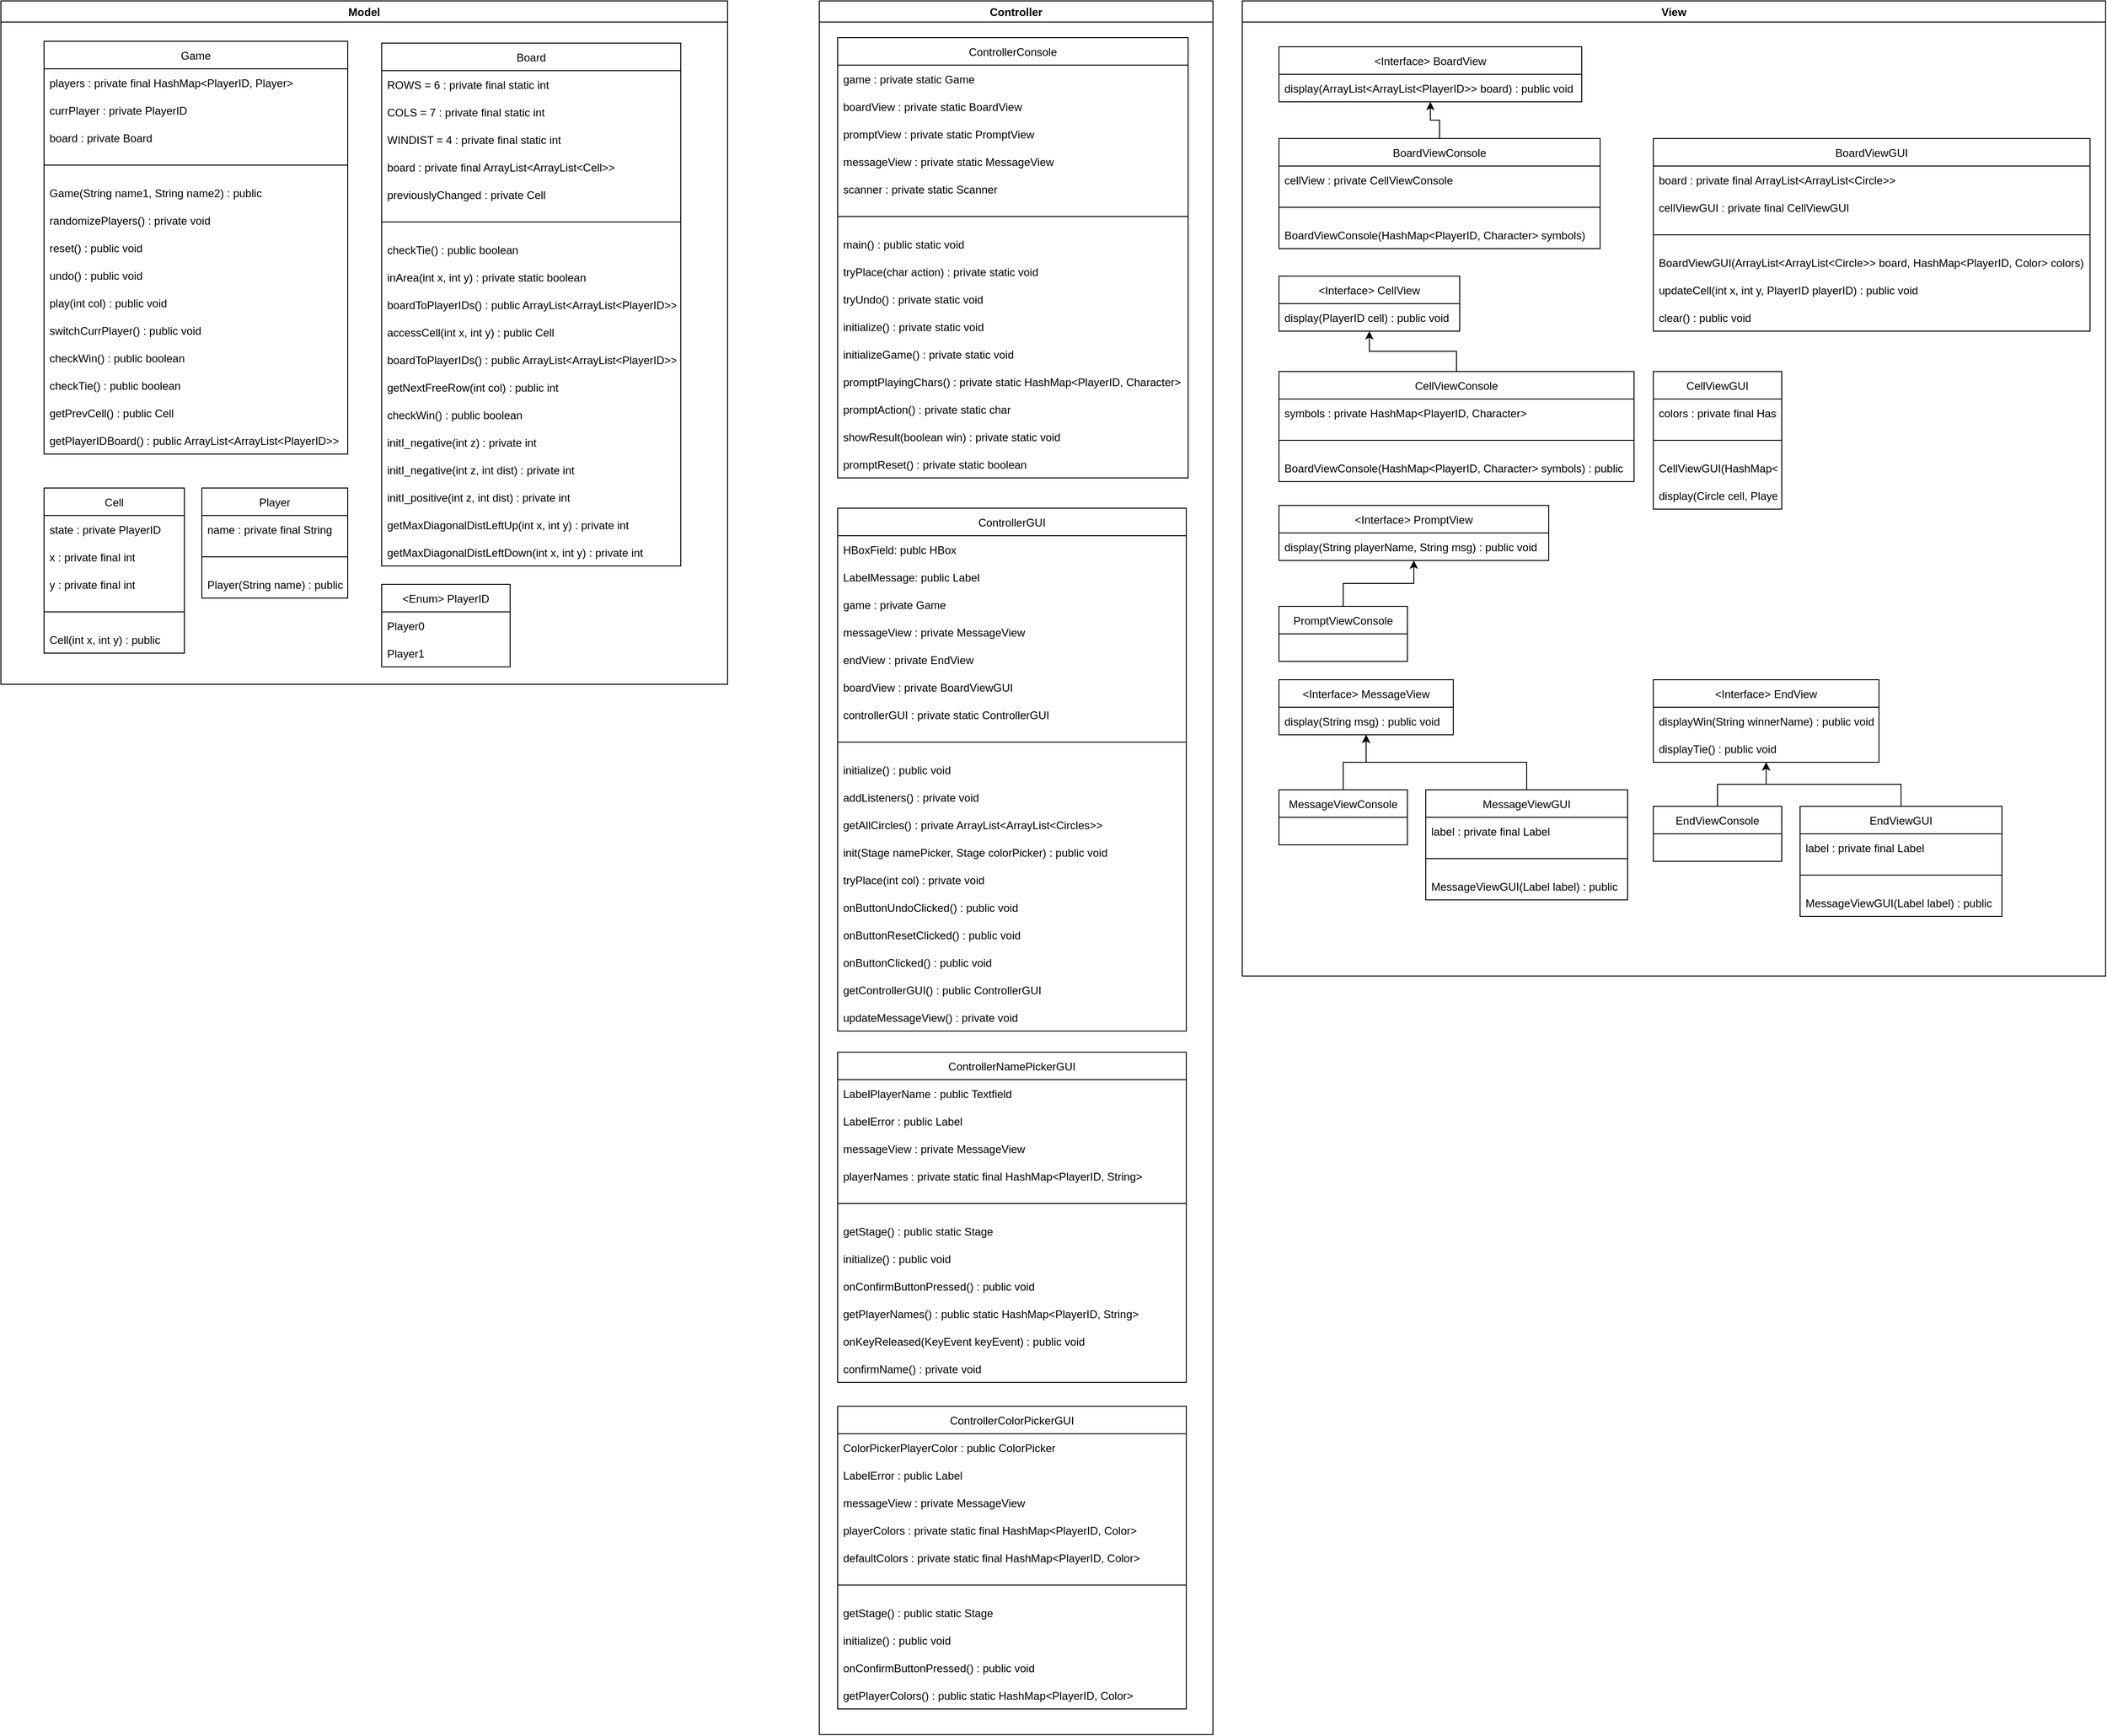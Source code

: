 <mxfile version="16.5.3" type="device"><diagram id="55qoOchoDbkKfNcyNs1X" name="Seite-1"><mxGraphModel dx="1184" dy="812" grid="0" gridSize="10" guides="1" tooltips="1" connect="1" arrows="1" fold="1" page="1" pageScale="1" pageWidth="1169" pageHeight="827" math="0" shadow="0"><root><mxCell id="0"/><mxCell id="1" parent="0"/><mxCell id="ceudJ_1B5b3CFLrJIza5-86" value="Model" style="swimlane;" parent="1" vertex="1"><mxGeometry x="4" y="124" width="792" height="745" as="geometry"><mxRectangle x="20" y="20" width="70" height="23" as="alternateBounds"/></mxGeometry></mxCell><mxCell id="ceudJ_1B5b3CFLrJIza5-87" value="Player" style="swimlane;fontStyle=0;childLayout=stackLayout;horizontal=1;startSize=30;horizontalStack=0;resizeParent=1;resizeParentMax=0;resizeLast=0;collapsible=1;marginBottom=0;" parent="ceudJ_1B5b3CFLrJIza5-86" vertex="1"><mxGeometry x="219" y="531" width="159" height="120" as="geometry"/></mxCell><mxCell id="ceudJ_1B5b3CFLrJIza5-88" value="name : private final String" style="text;strokeColor=none;fillColor=none;align=left;verticalAlign=middle;spacingLeft=4;spacingRight=4;overflow=hidden;points=[[0,0.5],[1,0.5]];portConstraint=eastwest;rotatable=0;" parent="ceudJ_1B5b3CFLrJIza5-87" vertex="1"><mxGeometry y="30" width="159" height="30" as="geometry"/></mxCell><mxCell id="ceudJ_1B5b3CFLrJIza5-89" value="" style="endArrow=none;html=1;rounded=0;exitX=0;exitY=0.5;exitDx=0;exitDy=0;entryX=1;entryY=0.5;entryDx=0;entryDy=0;" parent="ceudJ_1B5b3CFLrJIza5-87" source="ceudJ_1B5b3CFLrJIza5-90" target="ceudJ_1B5b3CFLrJIza5-90" edge="1"><mxGeometry width="50" height="50" relative="1" as="geometry"><mxPoint x="40" y="-60" as="sourcePoint"/><mxPoint x="90" y="-110" as="targetPoint"/></mxGeometry></mxCell><mxCell id="ceudJ_1B5b3CFLrJIza5-90" value="   " style="text;strokeColor=none;fillColor=none;align=left;verticalAlign=middle;spacingLeft=4;spacingRight=4;overflow=hidden;points=[[0,0.5],[1,0.5]];portConstraint=eastwest;rotatable=0;" parent="ceudJ_1B5b3CFLrJIza5-87" vertex="1"><mxGeometry y="60" width="159" height="30" as="geometry"/></mxCell><mxCell id="9XoL0k8KjnPpFSTtQP65-4" value="Player(String name) : public" style="text;strokeColor=none;fillColor=none;align=left;verticalAlign=middle;spacingLeft=4;spacingRight=4;overflow=hidden;points=[[0,0.5],[1,0.5]];portConstraint=eastwest;rotatable=0;" parent="ceudJ_1B5b3CFLrJIza5-87" vertex="1"><mxGeometry y="90" width="159" height="30" as="geometry"/></mxCell><mxCell id="ceudJ_1B5b3CFLrJIza5-92" value="Cell" style="swimlane;fontStyle=0;childLayout=stackLayout;horizontal=1;startSize=30;horizontalStack=0;resizeParent=1;resizeParentMax=0;resizeLast=0;collapsible=1;marginBottom=0;" parent="ceudJ_1B5b3CFLrJIza5-86" vertex="1"><mxGeometry x="47" y="531" width="153" height="180" as="geometry"/></mxCell><mxCell id="ceudJ_1B5b3CFLrJIza5-93" value="state : private PlayerID" style="text;strokeColor=none;fillColor=none;align=left;verticalAlign=middle;spacingLeft=4;spacingRight=4;overflow=hidden;points=[[0,0.5],[1,0.5]];portConstraint=eastwest;rotatable=0;" parent="ceudJ_1B5b3CFLrJIza5-92" vertex="1"><mxGeometry y="30" width="153" height="30" as="geometry"/></mxCell><mxCell id="9XoL0k8KjnPpFSTtQP65-5" value="x : private final int" style="text;strokeColor=none;fillColor=none;align=left;verticalAlign=middle;spacingLeft=4;spacingRight=4;overflow=hidden;points=[[0,0.5],[1,0.5]];portConstraint=eastwest;rotatable=0;" parent="ceudJ_1B5b3CFLrJIza5-92" vertex="1"><mxGeometry y="60" width="153" height="30" as="geometry"/></mxCell><mxCell id="9XoL0k8KjnPpFSTtQP65-6" value="y : private final int" style="text;strokeColor=none;fillColor=none;align=left;verticalAlign=middle;spacingLeft=4;spacingRight=4;overflow=hidden;points=[[0,0.5],[1,0.5]];portConstraint=eastwest;rotatable=0;" parent="ceudJ_1B5b3CFLrJIza5-92" vertex="1"><mxGeometry y="90" width="153" height="30" as="geometry"/></mxCell><mxCell id="ceudJ_1B5b3CFLrJIza5-94" value="   " style="text;strokeColor=none;fillColor=none;align=left;verticalAlign=middle;spacingLeft=4;spacingRight=4;overflow=hidden;points=[[0,0.5],[1,0.5]];portConstraint=eastwest;rotatable=0;" parent="ceudJ_1B5b3CFLrJIza5-92" vertex="1"><mxGeometry y="120" width="153" height="30" as="geometry"/></mxCell><mxCell id="ceudJ_1B5b3CFLrJIza5-96" value="" style="endArrow=none;html=1;rounded=0;exitX=0;exitY=0.5;exitDx=0;exitDy=0;entryX=1;entryY=0.5;entryDx=0;entryDy=0;" parent="ceudJ_1B5b3CFLrJIza5-92" source="ceudJ_1B5b3CFLrJIza5-94" target="ceudJ_1B5b3CFLrJIza5-94" edge="1"><mxGeometry width="50" height="50" relative="1" as="geometry"><mxPoint x="380" y="160" as="sourcePoint"/><mxPoint x="430" y="110" as="targetPoint"/></mxGeometry></mxCell><mxCell id="9XoL0k8KjnPpFSTtQP65-7" value="Cell(int x, int y) : public" style="text;strokeColor=none;fillColor=none;align=left;verticalAlign=middle;spacingLeft=4;spacingRight=4;overflow=hidden;points=[[0,0.5],[1,0.5]];portConstraint=eastwest;rotatable=0;" parent="ceudJ_1B5b3CFLrJIza5-92" vertex="1"><mxGeometry y="150" width="153" height="30" as="geometry"/></mxCell><mxCell id="ceudJ_1B5b3CFLrJIza5-111" value="&lt;Enum&gt; PlayerID" style="swimlane;fontStyle=0;childLayout=stackLayout;horizontal=1;startSize=30;horizontalStack=0;resizeParent=1;resizeParentMax=0;resizeLast=0;collapsible=1;marginBottom=0;" parent="ceudJ_1B5b3CFLrJIza5-86" vertex="1"><mxGeometry x="415" y="636" width="140" height="90" as="geometry"/></mxCell><mxCell id="ceudJ_1B5b3CFLrJIza5-112" value="Player0" style="text;strokeColor=none;fillColor=none;align=left;verticalAlign=middle;spacingLeft=4;spacingRight=4;overflow=hidden;points=[[0,0.5],[1,0.5]];portConstraint=eastwest;rotatable=0;" parent="ceudJ_1B5b3CFLrJIza5-111" vertex="1"><mxGeometry y="30" width="140" height="30" as="geometry"/></mxCell><mxCell id="ceudJ_1B5b3CFLrJIza5-113" value="Player1" style="text;strokeColor=none;fillColor=none;align=left;verticalAlign=middle;spacingLeft=4;spacingRight=4;overflow=hidden;points=[[0,0.5],[1,0.5]];portConstraint=eastwest;rotatable=0;" parent="ceudJ_1B5b3CFLrJIza5-111" vertex="1"><mxGeometry y="60" width="140" height="30" as="geometry"/></mxCell><mxCell id="ceudJ_1B5b3CFLrJIza5-114" value="Game" style="swimlane;fontStyle=0;childLayout=stackLayout;horizontal=1;startSize=30;horizontalStack=0;resizeParent=1;resizeParentMax=0;resizeLast=0;collapsible=1;marginBottom=0;" parent="ceudJ_1B5b3CFLrJIza5-86" vertex="1"><mxGeometry x="47" y="44" width="331" height="450" as="geometry"/></mxCell><mxCell id="ceudJ_1B5b3CFLrJIza5-115" value="players : private final HashMap&lt;PlayerID, Player&gt;" style="text;strokeColor=none;fillColor=none;align=left;verticalAlign=middle;spacingLeft=4;spacingRight=4;overflow=hidden;points=[[0,0.5],[1,0.5]];portConstraint=eastwest;rotatable=0;" parent="ceudJ_1B5b3CFLrJIza5-114" vertex="1"><mxGeometry y="30" width="331" height="30" as="geometry"/></mxCell><mxCell id="ceudJ_1B5b3CFLrJIza5-116" value="" style="endArrow=none;html=1;rounded=0;exitX=0;exitY=0.5;exitDx=0;exitDy=0;entryX=1;entryY=0.5;entryDx=0;entryDy=0;" parent="ceudJ_1B5b3CFLrJIza5-114" source="ceudJ_1B5b3CFLrJIza5-119" target="ceudJ_1B5b3CFLrJIza5-119" edge="1"><mxGeometry width="50" height="50" relative="1" as="geometry"><mxPoint x="-500" y="-95" as="sourcePoint"/><mxPoint x="-450" y="-145" as="targetPoint"/></mxGeometry></mxCell><mxCell id="ceudJ_1B5b3CFLrJIza5-117" value="currPlayer : private PlayerID" style="text;strokeColor=none;fillColor=none;align=left;verticalAlign=middle;spacingLeft=4;spacingRight=4;overflow=hidden;points=[[0,0.5],[1,0.5]];portConstraint=eastwest;rotatable=0;" parent="ceudJ_1B5b3CFLrJIza5-114" vertex="1"><mxGeometry y="60" width="331" height="30" as="geometry"/></mxCell><mxCell id="ceudJ_1B5b3CFLrJIza5-118" value="board : private Board" style="text;strokeColor=none;fillColor=none;align=left;verticalAlign=middle;spacingLeft=4;spacingRight=4;overflow=hidden;points=[[0,0.5],[1,0.5]];portConstraint=eastwest;rotatable=0;" parent="ceudJ_1B5b3CFLrJIza5-114" vertex="1"><mxGeometry y="90" width="331" height="30" as="geometry"/></mxCell><mxCell id="ceudJ_1B5b3CFLrJIza5-119" value="   " style="text;strokeColor=none;fillColor=none;align=left;verticalAlign=middle;spacingLeft=4;spacingRight=4;overflow=hidden;points=[[0,0.5],[1,0.5]];portConstraint=eastwest;rotatable=0;" parent="ceudJ_1B5b3CFLrJIza5-114" vertex="1"><mxGeometry y="120" width="331" height="30" as="geometry"/></mxCell><mxCell id="ceudJ_1B5b3CFLrJIza5-171" value="Game(String name1, String name2) : public" style="text;strokeColor=none;fillColor=none;align=left;verticalAlign=middle;spacingLeft=4;spacingRight=4;overflow=hidden;points=[[0,0.5],[1,0.5]];portConstraint=eastwest;rotatable=0;" parent="ceudJ_1B5b3CFLrJIza5-114" vertex="1"><mxGeometry y="150" width="331" height="30" as="geometry"/></mxCell><mxCell id="ceudJ_1B5b3CFLrJIza5-120" value="randomizePlayers() : private void" style="text;strokeColor=none;fillColor=none;align=left;verticalAlign=middle;spacingLeft=4;spacingRight=4;overflow=hidden;points=[[0,0.5],[1,0.5]];portConstraint=eastwest;rotatable=0;" parent="ceudJ_1B5b3CFLrJIza5-114" vertex="1"><mxGeometry y="180" width="331" height="30" as="geometry"/></mxCell><mxCell id="ceudJ_1B5b3CFLrJIza5-121" value="reset() : public void" style="text;strokeColor=none;fillColor=none;align=left;verticalAlign=middle;spacingLeft=4;spacingRight=4;overflow=hidden;points=[[0,0.5],[1,0.5]];portConstraint=eastwest;rotatable=0;" parent="ceudJ_1B5b3CFLrJIza5-114" vertex="1"><mxGeometry y="210" width="331" height="30" as="geometry"/></mxCell><mxCell id="ceudJ_1B5b3CFLrJIza5-122" value="undo() : public void" style="text;strokeColor=none;fillColor=none;align=left;verticalAlign=middle;spacingLeft=4;spacingRight=4;overflow=hidden;points=[[0,0.5],[1,0.5]];portConstraint=eastwest;rotatable=0;" parent="ceudJ_1B5b3CFLrJIza5-114" vertex="1"><mxGeometry y="240" width="331" height="30" as="geometry"/></mxCell><mxCell id="ceudJ_1B5b3CFLrJIza5-123" value="play(int col) : public void" style="text;strokeColor=none;fillColor=none;align=left;verticalAlign=middle;spacingLeft=4;spacingRight=4;overflow=hidden;points=[[0,0.5],[1,0.5]];portConstraint=eastwest;rotatable=0;" parent="ceudJ_1B5b3CFLrJIza5-114" vertex="1"><mxGeometry y="270" width="331" height="30" as="geometry"/></mxCell><mxCell id="ceudJ_1B5b3CFLrJIza5-124" value="switchCurrPlayer() : public void" style="text;strokeColor=none;fillColor=none;align=left;verticalAlign=middle;spacingLeft=4;spacingRight=4;overflow=hidden;points=[[0,0.5],[1,0.5]];portConstraint=eastwest;rotatable=0;" parent="ceudJ_1B5b3CFLrJIza5-114" vertex="1"><mxGeometry y="300" width="331" height="30" as="geometry"/></mxCell><mxCell id="9XoL0k8KjnPpFSTtQP65-1" value="checkWin() : public boolean" style="text;strokeColor=none;fillColor=none;align=left;verticalAlign=middle;spacingLeft=4;spacingRight=4;overflow=hidden;points=[[0,0.5],[1,0.5]];portConstraint=eastwest;rotatable=0;" parent="ceudJ_1B5b3CFLrJIza5-114" vertex="1"><mxGeometry y="330" width="331" height="30" as="geometry"/></mxCell><mxCell id="9XoL0k8KjnPpFSTtQP65-2" value="checkTie() : public boolean" style="text;strokeColor=none;fillColor=none;align=left;verticalAlign=middle;spacingLeft=4;spacingRight=4;overflow=hidden;points=[[0,0.5],[1,0.5]];portConstraint=eastwest;rotatable=0;" parent="ceudJ_1B5b3CFLrJIza5-114" vertex="1"><mxGeometry y="360" width="331" height="30" as="geometry"/></mxCell><mxCell id="WOOr_HQ-ny7Qbe0qlTJt-3" value="getPrevCell() : public Cell" style="text;strokeColor=none;fillColor=none;align=left;verticalAlign=middle;spacingLeft=4;spacingRight=4;overflow=hidden;points=[[0,0.5],[1,0.5]];portConstraint=eastwest;rotatable=0;" vertex="1" parent="ceudJ_1B5b3CFLrJIza5-114"><mxGeometry y="390" width="331" height="30" as="geometry"/></mxCell><mxCell id="9XoL0k8KjnPpFSTtQP65-3" value="getPlayerIDBoard() : public ArrayList&lt;ArrayList&lt;PlayerID&gt;&gt;" style="text;strokeColor=none;fillColor=none;align=left;verticalAlign=middle;spacingLeft=4;spacingRight=4;overflow=hidden;points=[[0,0.5],[1,0.5]];portConstraint=eastwest;rotatable=0;" parent="ceudJ_1B5b3CFLrJIza5-114" vertex="1"><mxGeometry y="420" width="331" height="30" as="geometry"/></mxCell><mxCell id="ceudJ_1B5b3CFLrJIza5-97" value="Board" style="swimlane;fontStyle=0;childLayout=stackLayout;horizontal=1;startSize=30;horizontalStack=0;resizeParent=1;resizeParentMax=0;resizeLast=0;collapsible=1;marginBottom=0;" parent="ceudJ_1B5b3CFLrJIza5-86" vertex="1"><mxGeometry x="415" y="46" width="326" height="570" as="geometry"/></mxCell><mxCell id="ceudJ_1B5b3CFLrJIza5-101" value="" style="endArrow=none;html=1;rounded=0;exitX=0;exitY=0.5;exitDx=0;exitDy=0;entryX=1;entryY=0.5;entryDx=0;entryDy=0;" parent="ceudJ_1B5b3CFLrJIza5-97" source="ceudJ_1B5b3CFLrJIza5-103" target="ceudJ_1B5b3CFLrJIza5-103" edge="1"><mxGeometry width="50" height="50" relative="1" as="geometry"><mxPoint x="90" y="-30" as="sourcePoint"/><mxPoint x="140" y="-80" as="targetPoint"/></mxGeometry></mxCell><mxCell id="ceudJ_1B5b3CFLrJIza5-99" value="ROWS = 6 : private final static int" style="text;strokeColor=none;fillColor=none;align=left;verticalAlign=middle;spacingLeft=4;spacingRight=4;overflow=hidden;points=[[0,0.5],[1,0.5]];portConstraint=eastwest;rotatable=0;" parent="ceudJ_1B5b3CFLrJIza5-97" vertex="1"><mxGeometry y="30" width="326" height="30" as="geometry"/></mxCell><mxCell id="ceudJ_1B5b3CFLrJIza5-100" value="COLS = 7 : private final static int" style="text;strokeColor=none;fillColor=none;align=left;verticalAlign=middle;spacingLeft=4;spacingRight=4;overflow=hidden;points=[[0,0.5],[1,0.5]];portConstraint=eastwest;rotatable=0;" parent="ceudJ_1B5b3CFLrJIza5-97" vertex="1"><mxGeometry y="60" width="326" height="30" as="geometry"/></mxCell><mxCell id="9XoL0k8KjnPpFSTtQP65-8" value="WINDIST = 4 : private final static int" style="text;strokeColor=none;fillColor=none;align=left;verticalAlign=middle;spacingLeft=4;spacingRight=4;overflow=hidden;points=[[0,0.5],[1,0.5]];portConstraint=eastwest;rotatable=0;" parent="ceudJ_1B5b3CFLrJIza5-97" vertex="1"><mxGeometry y="90" width="326" height="30" as="geometry"/></mxCell><mxCell id="ceudJ_1B5b3CFLrJIza5-98" value="board : private final ArrayList&lt;ArrayList&lt;Cell&gt;&gt;" style="text;strokeColor=none;fillColor=none;align=left;verticalAlign=middle;spacingLeft=4;spacingRight=4;overflow=hidden;points=[[0,0.5],[1,0.5]];portConstraint=eastwest;rotatable=0;" parent="ceudJ_1B5b3CFLrJIza5-97" vertex="1"><mxGeometry y="120" width="326" height="30" as="geometry"/></mxCell><mxCell id="ceudJ_1B5b3CFLrJIza5-102" value="previouslyChanged : private Cell" style="text;strokeColor=none;fillColor=none;align=left;verticalAlign=middle;spacingLeft=4;spacingRight=4;overflow=hidden;points=[[0,0.5],[1,0.5]];portConstraint=eastwest;rotatable=0;" parent="ceudJ_1B5b3CFLrJIza5-97" vertex="1"><mxGeometry y="150" width="326" height="30" as="geometry"/></mxCell><mxCell id="ceudJ_1B5b3CFLrJIza5-103" value="   " style="text;strokeColor=none;fillColor=none;align=left;verticalAlign=middle;spacingLeft=4;spacingRight=4;overflow=hidden;points=[[0,0.5],[1,0.5]];portConstraint=eastwest;rotatable=0;" parent="ceudJ_1B5b3CFLrJIza5-97" vertex="1"><mxGeometry y="180" width="326" height="30" as="geometry"/></mxCell><mxCell id="ceudJ_1B5b3CFLrJIza5-106" value="checkTie() : public boolean" style="text;strokeColor=none;fillColor=none;align=left;verticalAlign=middle;spacingLeft=4;spacingRight=4;overflow=hidden;points=[[0,0.5],[1,0.5]];portConstraint=eastwest;rotatable=0;" parent="ceudJ_1B5b3CFLrJIza5-97" vertex="1"><mxGeometry y="210" width="326" height="30" as="geometry"/></mxCell><mxCell id="ceudJ_1B5b3CFLrJIza5-107" value="inArea(int x, int y) : private static boolean" style="text;strokeColor=none;fillColor=none;align=left;verticalAlign=middle;spacingLeft=4;spacingRight=4;overflow=hidden;points=[[0,0.5],[1,0.5]];portConstraint=eastwest;rotatable=0;" parent="ceudJ_1B5b3CFLrJIza5-97" vertex="1"><mxGeometry y="240" width="326" height="30" as="geometry"/></mxCell><mxCell id="ceudJ_1B5b3CFLrJIza5-108" value="boardToPlayerIDs() : public ArrayList&lt;ArrayList&lt;PlayerID&gt;&gt;" style="text;strokeColor=none;fillColor=none;align=left;verticalAlign=middle;spacingLeft=4;spacingRight=4;overflow=hidden;points=[[0,0.5],[1,0.5]];portConstraint=eastwest;rotatable=0;" parent="ceudJ_1B5b3CFLrJIza5-97" vertex="1"><mxGeometry y="270" width="326" height="30" as="geometry"/></mxCell><mxCell id="ceudJ_1B5b3CFLrJIza5-110" value="accessCell(int x, int y) : public Cell" style="text;strokeColor=none;fillColor=none;align=left;verticalAlign=middle;spacingLeft=4;spacingRight=4;overflow=hidden;points=[[0,0.5],[1,0.5]];portConstraint=eastwest;rotatable=0;" parent="ceudJ_1B5b3CFLrJIza5-97" vertex="1"><mxGeometry y="300" width="326" height="30" as="geometry"/></mxCell><mxCell id="9XoL0k8KjnPpFSTtQP65-14" value="boardToPlayerIDs() : public ArrayList&lt;ArrayList&lt;PlayerID&gt;&gt;" style="text;strokeColor=none;fillColor=none;align=left;verticalAlign=middle;spacingLeft=4;spacingRight=4;overflow=hidden;points=[[0,0.5],[1,0.5]];portConstraint=eastwest;rotatable=0;" parent="ceudJ_1B5b3CFLrJIza5-97" vertex="1"><mxGeometry y="330" width="326" height="30" as="geometry"/></mxCell><mxCell id="9XoL0k8KjnPpFSTtQP65-15" value="getNextFreeRow(int col) : public int" style="text;strokeColor=none;fillColor=none;align=left;verticalAlign=middle;spacingLeft=4;spacingRight=4;overflow=hidden;points=[[0,0.5],[1,0.5]];portConstraint=eastwest;rotatable=0;" parent="ceudJ_1B5b3CFLrJIza5-97" vertex="1"><mxGeometry y="360" width="326" height="30" as="geometry"/></mxCell><mxCell id="ceudJ_1B5b3CFLrJIza5-105" value="checkWin() : public boolean" style="text;strokeColor=none;fillColor=none;align=left;verticalAlign=middle;spacingLeft=4;spacingRight=4;overflow=hidden;points=[[0,0.5],[1,0.5]];portConstraint=eastwest;rotatable=0;" parent="ceudJ_1B5b3CFLrJIza5-97" vertex="1"><mxGeometry y="390" width="326" height="30" as="geometry"/></mxCell><mxCell id="9XoL0k8KjnPpFSTtQP65-13" value="initI_negative(int z) : private int" style="text;strokeColor=none;fillColor=none;align=left;verticalAlign=middle;spacingLeft=4;spacingRight=4;overflow=hidden;points=[[0,0.5],[1,0.5]];portConstraint=eastwest;rotatable=0;" parent="ceudJ_1B5b3CFLrJIza5-97" vertex="1"><mxGeometry y="420" width="326" height="30" as="geometry"/></mxCell><mxCell id="9XoL0k8KjnPpFSTtQP65-9" value="initI_negative(int z, int dist) : private int" style="text;strokeColor=none;fillColor=none;align=left;verticalAlign=middle;spacingLeft=4;spacingRight=4;overflow=hidden;points=[[0,0.5],[1,0.5]];portConstraint=eastwest;rotatable=0;" parent="ceudJ_1B5b3CFLrJIza5-97" vertex="1"><mxGeometry y="450" width="326" height="30" as="geometry"/></mxCell><mxCell id="9XoL0k8KjnPpFSTtQP65-11" value="initI_positive(int z, int dist) : private int" style="text;strokeColor=none;fillColor=none;align=left;verticalAlign=middle;spacingLeft=4;spacingRight=4;overflow=hidden;points=[[0,0.5],[1,0.5]];portConstraint=eastwest;rotatable=0;" parent="ceudJ_1B5b3CFLrJIza5-97" vertex="1"><mxGeometry y="480" width="326" height="30" as="geometry"/></mxCell><mxCell id="WOOr_HQ-ny7Qbe0qlTJt-1" value="getMaxDiagonalDistLeftUp(int x, int y) : private int" style="text;strokeColor=none;fillColor=none;align=left;verticalAlign=middle;spacingLeft=4;spacingRight=4;overflow=hidden;points=[[0,0.5],[1,0.5]];portConstraint=eastwest;rotatable=0;" vertex="1" parent="ceudJ_1B5b3CFLrJIza5-97"><mxGeometry y="510" width="326" height="30" as="geometry"/></mxCell><mxCell id="WOOr_HQ-ny7Qbe0qlTJt-2" value="getMaxDiagonalDistLeftDown(int x, int y) : private int" style="text;strokeColor=none;fillColor=none;align=left;verticalAlign=middle;spacingLeft=4;spacingRight=4;overflow=hidden;points=[[0,0.5],[1,0.5]];portConstraint=eastwest;rotatable=0;" vertex="1" parent="ceudJ_1B5b3CFLrJIza5-97"><mxGeometry y="540" width="326" height="30" as="geometry"/></mxCell><mxCell id="ceudJ_1B5b3CFLrJIza5-125" value="Controller" style="swimlane;" parent="1" vertex="1"><mxGeometry x="896" y="124" width="429" height="1890" as="geometry"/></mxCell><mxCell id="ceudJ_1B5b3CFLrJIza5-126" value="ControllerConsole" style="swimlane;fontStyle=0;childLayout=stackLayout;horizontal=1;startSize=30;horizontalStack=0;resizeParent=1;resizeParentMax=0;resizeLast=0;collapsible=1;marginBottom=0;" parent="ceudJ_1B5b3CFLrJIza5-125" vertex="1"><mxGeometry x="20" y="40" width="382" height="480" as="geometry"/></mxCell><mxCell id="ceudJ_1B5b3CFLrJIza5-127" value="" style="endArrow=none;html=1;rounded=0;exitX=0;exitY=0.5;exitDx=0;exitDy=0;entryX=1;entryY=0.5;entryDx=0;entryDy=0;" parent="ceudJ_1B5b3CFLrJIza5-126" source="ceudJ_1B5b3CFLrJIza5-132" target="ceudJ_1B5b3CFLrJIza5-132" edge="1"><mxGeometry width="50" height="50" relative="1" as="geometry"><mxPoint x="60" y="-60" as="sourcePoint"/><mxPoint x="110" y="-110" as="targetPoint"/></mxGeometry></mxCell><mxCell id="ceudJ_1B5b3CFLrJIza5-128" value="game : private static Game" style="text;strokeColor=none;fillColor=none;align=left;verticalAlign=middle;spacingLeft=4;spacingRight=4;overflow=hidden;points=[[0,0.5],[1,0.5]];portConstraint=eastwest;rotatable=0;" parent="ceudJ_1B5b3CFLrJIza5-126" vertex="1"><mxGeometry y="30" width="382" height="30" as="geometry"/></mxCell><mxCell id="ceudJ_1B5b3CFLrJIza5-129" value="boardView : private static BoardView" style="text;strokeColor=none;fillColor=none;align=left;verticalAlign=middle;spacingLeft=4;spacingRight=4;overflow=hidden;points=[[0,0.5],[1,0.5]];portConstraint=eastwest;rotatable=0;" parent="ceudJ_1B5b3CFLrJIza5-126" vertex="1"><mxGeometry y="60" width="382" height="30" as="geometry"/></mxCell><mxCell id="ceudJ_1B5b3CFLrJIza5-130" value="promptView : private static PromptView" style="text;strokeColor=none;fillColor=none;align=left;verticalAlign=middle;spacingLeft=4;spacingRight=4;overflow=hidden;points=[[0,0.5],[1,0.5]];portConstraint=eastwest;rotatable=0;" parent="ceudJ_1B5b3CFLrJIza5-126" vertex="1"><mxGeometry y="90" width="382" height="30" as="geometry"/></mxCell><mxCell id="ceudJ_1B5b3CFLrJIza5-131" value="messageView : private static MessageView" style="text;strokeColor=none;fillColor=none;align=left;verticalAlign=middle;spacingLeft=4;spacingRight=4;overflow=hidden;points=[[0,0.5],[1,0.5]];portConstraint=eastwest;rotatable=0;" parent="ceudJ_1B5b3CFLrJIza5-126" vertex="1"><mxGeometry y="120" width="382" height="30" as="geometry"/></mxCell><mxCell id="9XoL0k8KjnPpFSTtQP65-17" value="scanner : private static Scanner" style="text;strokeColor=none;fillColor=none;align=left;verticalAlign=middle;spacingLeft=4;spacingRight=4;overflow=hidden;points=[[0,0.5],[1,0.5]];portConstraint=eastwest;rotatable=0;" parent="ceudJ_1B5b3CFLrJIza5-126" vertex="1"><mxGeometry y="150" width="382" height="30" as="geometry"/></mxCell><mxCell id="ceudJ_1B5b3CFLrJIza5-132" value="   " style="text;strokeColor=none;fillColor=none;align=left;verticalAlign=middle;spacingLeft=4;spacingRight=4;overflow=hidden;points=[[0,0.5],[1,0.5]];portConstraint=eastwest;rotatable=0;" parent="ceudJ_1B5b3CFLrJIza5-126" vertex="1"><mxGeometry y="180" width="382" height="30" as="geometry"/></mxCell><mxCell id="ceudJ_1B5b3CFLrJIza5-133" value="main() : public static void" style="text;strokeColor=none;fillColor=none;align=left;verticalAlign=middle;spacingLeft=4;spacingRight=4;overflow=hidden;points=[[0,0.5],[1,0.5]];portConstraint=eastwest;rotatable=0;" parent="ceudJ_1B5b3CFLrJIza5-126" vertex="1"><mxGeometry y="210" width="382" height="30" as="geometry"/></mxCell><mxCell id="ceudJ_1B5b3CFLrJIza5-134" value="tryPlace(char action) : private static void" style="text;strokeColor=none;fillColor=none;align=left;verticalAlign=middle;spacingLeft=4;spacingRight=4;overflow=hidden;points=[[0,0.5],[1,0.5]];portConstraint=eastwest;rotatable=0;" parent="ceudJ_1B5b3CFLrJIza5-126" vertex="1"><mxGeometry y="240" width="382" height="30" as="geometry"/></mxCell><mxCell id="_EsE68zA8O0jmxkOcJzm-2" value="tryUndo() : private static void" style="text;strokeColor=none;fillColor=none;align=left;verticalAlign=middle;spacingLeft=4;spacingRight=4;overflow=hidden;points=[[0,0.5],[1,0.5]];portConstraint=eastwest;rotatable=0;" parent="ceudJ_1B5b3CFLrJIza5-126" vertex="1"><mxGeometry y="270" width="382" height="30" as="geometry"/></mxCell><mxCell id="_EsE68zA8O0jmxkOcJzm-4" value="initialize() : private static void" style="text;strokeColor=none;fillColor=none;align=left;verticalAlign=middle;spacingLeft=4;spacingRight=4;overflow=hidden;points=[[0,0.5],[1,0.5]];portConstraint=eastwest;rotatable=0;" parent="ceudJ_1B5b3CFLrJIza5-126" vertex="1"><mxGeometry y="300" width="382" height="30" as="geometry"/></mxCell><mxCell id="_EsE68zA8O0jmxkOcJzm-3" value="initializeGame() : private static void" style="text;strokeColor=none;fillColor=none;align=left;verticalAlign=middle;spacingLeft=4;spacingRight=4;overflow=hidden;points=[[0,0.5],[1,0.5]];portConstraint=eastwest;rotatable=0;" parent="ceudJ_1B5b3CFLrJIza5-126" vertex="1"><mxGeometry y="330" width="382" height="30" as="geometry"/></mxCell><mxCell id="_EsE68zA8O0jmxkOcJzm-1" value="promptPlayingChars() : private static HashMap&lt;PlayerID, Character&gt;" style="text;strokeColor=none;fillColor=none;align=left;verticalAlign=middle;spacingLeft=4;spacingRight=4;overflow=hidden;points=[[0,0.5],[1,0.5]];portConstraint=eastwest;rotatable=0;" parent="ceudJ_1B5b3CFLrJIza5-126" vertex="1"><mxGeometry y="360" width="382" height="30" as="geometry"/></mxCell><mxCell id="_EsE68zA8O0jmxkOcJzm-5" value="promptAction() : private static char" style="text;strokeColor=none;fillColor=none;align=left;verticalAlign=middle;spacingLeft=4;spacingRight=4;overflow=hidden;points=[[0,0.5],[1,0.5]];portConstraint=eastwest;rotatable=0;" parent="ceudJ_1B5b3CFLrJIza5-126" vertex="1"><mxGeometry y="390" width="382" height="30" as="geometry"/></mxCell><mxCell id="_EsE68zA8O0jmxkOcJzm-6" value="showResult(boolean win) : private static void" style="text;strokeColor=none;fillColor=none;align=left;verticalAlign=middle;spacingLeft=4;spacingRight=4;overflow=hidden;points=[[0,0.5],[1,0.5]];portConstraint=eastwest;rotatable=0;" parent="ceudJ_1B5b3CFLrJIza5-126" vertex="1"><mxGeometry y="420" width="382" height="30" as="geometry"/></mxCell><mxCell id="_EsE68zA8O0jmxkOcJzm-7" value="promptReset() : private static boolean" style="text;strokeColor=none;fillColor=none;align=left;verticalAlign=middle;spacingLeft=4;spacingRight=4;overflow=hidden;points=[[0,0.5],[1,0.5]];portConstraint=eastwest;rotatable=0;" parent="ceudJ_1B5b3CFLrJIza5-126" vertex="1"><mxGeometry y="450" width="382" height="30" as="geometry"/></mxCell><mxCell id="ceudJ_1B5b3CFLrJIza5-135" value="ControllerGUI" style="swimlane;fontStyle=0;childLayout=stackLayout;horizontal=1;startSize=30;horizontalStack=0;resizeParent=1;resizeParentMax=0;resizeLast=0;collapsible=1;marginBottom=0;" parent="ceudJ_1B5b3CFLrJIza5-125" vertex="1"><mxGeometry x="20" y="553" width="380" height="570" as="geometry"/></mxCell><mxCell id="FBBiwWZmKRaM-EbtzG8k-7" value="HBoxField: publc HBox" style="text;strokeColor=none;fillColor=none;align=left;verticalAlign=middle;spacingLeft=4;spacingRight=4;overflow=hidden;points=[[0,0.5],[1,0.5]];portConstraint=eastwest;rotatable=0;" parent="ceudJ_1B5b3CFLrJIza5-135" vertex="1"><mxGeometry y="30" width="380" height="30" as="geometry"/></mxCell><mxCell id="FBBiwWZmKRaM-EbtzG8k-8" value="LabelMessage: public Label" style="text;strokeColor=none;fillColor=none;align=left;verticalAlign=middle;spacingLeft=4;spacingRight=4;overflow=hidden;points=[[0,0.5],[1,0.5]];portConstraint=eastwest;rotatable=0;" parent="ceudJ_1B5b3CFLrJIza5-135" vertex="1"><mxGeometry y="60" width="380" height="30" as="geometry"/></mxCell><mxCell id="FBBiwWZmKRaM-EbtzG8k-5" value="game : private Game" style="text;strokeColor=none;fillColor=none;align=left;verticalAlign=middle;spacingLeft=4;spacingRight=4;overflow=hidden;points=[[0,0.5],[1,0.5]];portConstraint=eastwest;rotatable=0;" parent="ceudJ_1B5b3CFLrJIza5-135" vertex="1"><mxGeometry y="90" width="380" height="30" as="geometry"/></mxCell><mxCell id="FBBiwWZmKRaM-EbtzG8k-9" value="messageView : private MessageView" style="text;strokeColor=none;fillColor=none;align=left;verticalAlign=middle;spacingLeft=4;spacingRight=4;overflow=hidden;points=[[0,0.5],[1,0.5]];portConstraint=eastwest;rotatable=0;" parent="ceudJ_1B5b3CFLrJIza5-135" vertex="1"><mxGeometry y="120" width="380" height="30" as="geometry"/></mxCell><mxCell id="FBBiwWZmKRaM-EbtzG8k-11" value="endView : private EndView" style="text;strokeColor=none;fillColor=none;align=left;verticalAlign=middle;spacingLeft=4;spacingRight=4;overflow=hidden;points=[[0,0.5],[1,0.5]];portConstraint=eastwest;rotatable=0;" parent="ceudJ_1B5b3CFLrJIza5-135" vertex="1"><mxGeometry y="150" width="380" height="30" as="geometry"/></mxCell><mxCell id="FBBiwWZmKRaM-EbtzG8k-12" value="boardView : private BoardViewGUI" style="text;strokeColor=none;fillColor=none;align=left;verticalAlign=middle;spacingLeft=4;spacingRight=4;overflow=hidden;points=[[0,0.5],[1,0.5]];portConstraint=eastwest;rotatable=0;" parent="ceudJ_1B5b3CFLrJIza5-135" vertex="1"><mxGeometry y="180" width="380" height="30" as="geometry"/></mxCell><mxCell id="FBBiwWZmKRaM-EbtzG8k-13" value="controllerGUI : private static ControllerGUI" style="text;strokeColor=none;fillColor=none;align=left;verticalAlign=middle;spacingLeft=4;spacingRight=4;overflow=hidden;points=[[0,0.5],[1,0.5]];portConstraint=eastwest;rotatable=0;" parent="ceudJ_1B5b3CFLrJIza5-135" vertex="1"><mxGeometry y="210" width="380" height="30" as="geometry"/></mxCell><mxCell id="ceudJ_1B5b3CFLrJIza5-136" value=" " style="text;strokeColor=none;fillColor=none;align=left;verticalAlign=middle;spacingLeft=4;spacingRight=4;overflow=hidden;points=[[0,0.5],[1,0.5]];portConstraint=eastwest;rotatable=0;" parent="ceudJ_1B5b3CFLrJIza5-135" vertex="1"><mxGeometry y="240" width="380" height="30" as="geometry"/></mxCell><mxCell id="ceudJ_1B5b3CFLrJIza5-137" value="" style="endArrow=none;html=1;rounded=0;exitX=0;exitY=0.5;exitDx=0;exitDy=0;entryX=1;entryY=0.5;entryDx=0;entryDy=0;" parent="ceudJ_1B5b3CFLrJIza5-135" source="ceudJ_1B5b3CFLrJIza5-136" target="ceudJ_1B5b3CFLrJIza5-136" edge="1"><mxGeometry width="50" height="50" relative="1" as="geometry"><mxPoint x="90" y="100" as="sourcePoint"/><mxPoint x="140" y="50" as="targetPoint"/></mxGeometry></mxCell><mxCell id="FBBiwWZmKRaM-EbtzG8k-14" value="initialize() : public void" style="text;strokeColor=none;fillColor=none;align=left;verticalAlign=middle;spacingLeft=4;spacingRight=4;overflow=hidden;points=[[0,0.5],[1,0.5]];portConstraint=eastwest;rotatable=0;" parent="ceudJ_1B5b3CFLrJIza5-135" vertex="1"><mxGeometry y="270" width="380" height="30" as="geometry"/></mxCell><mxCell id="FBBiwWZmKRaM-EbtzG8k-15" value="addListeners() : private void" style="text;strokeColor=none;fillColor=none;align=left;verticalAlign=middle;spacingLeft=4;spacingRight=4;overflow=hidden;points=[[0,0.5],[1,0.5]];portConstraint=eastwest;rotatable=0;" parent="ceudJ_1B5b3CFLrJIza5-135" vertex="1"><mxGeometry y="300" width="380" height="30" as="geometry"/></mxCell><mxCell id="FBBiwWZmKRaM-EbtzG8k-16" value="getAllCircles() : private ArrayList&lt;ArrayList&lt;Circles&gt;&gt;" style="text;strokeColor=none;fillColor=none;align=left;verticalAlign=middle;spacingLeft=4;spacingRight=4;overflow=hidden;points=[[0,0.5],[1,0.5]];portConstraint=eastwest;rotatable=0;" parent="ceudJ_1B5b3CFLrJIza5-135" vertex="1"><mxGeometry y="330" width="380" height="30" as="geometry"/></mxCell><mxCell id="FBBiwWZmKRaM-EbtzG8k-17" value="init(Stage namePicker, Stage colorPicker) : public void" style="text;strokeColor=none;fillColor=none;align=left;verticalAlign=middle;spacingLeft=4;spacingRight=4;overflow=hidden;points=[[0,0.5],[1,0.5]];portConstraint=eastwest;rotatable=0;" parent="ceudJ_1B5b3CFLrJIza5-135" vertex="1"><mxGeometry y="360" width="380" height="30" as="geometry"/></mxCell><mxCell id="FBBiwWZmKRaM-EbtzG8k-18" value="tryPlace(int col) : private void" style="text;strokeColor=none;fillColor=none;align=left;verticalAlign=middle;spacingLeft=4;spacingRight=4;overflow=hidden;points=[[0,0.5],[1,0.5]];portConstraint=eastwest;rotatable=0;" parent="ceudJ_1B5b3CFLrJIza5-135" vertex="1"><mxGeometry y="390" width="380" height="30" as="geometry"/></mxCell><mxCell id="FBBiwWZmKRaM-EbtzG8k-19" value="onButtonUndoClicked() : public void" style="text;strokeColor=none;fillColor=none;align=left;verticalAlign=middle;spacingLeft=4;spacingRight=4;overflow=hidden;points=[[0,0.5],[1,0.5]];portConstraint=eastwest;rotatable=0;" parent="ceudJ_1B5b3CFLrJIza5-135" vertex="1"><mxGeometry y="420" width="380" height="30" as="geometry"/></mxCell><mxCell id="FBBiwWZmKRaM-EbtzG8k-20" value="onButtonResetClicked() : public void" style="text;strokeColor=none;fillColor=none;align=left;verticalAlign=middle;spacingLeft=4;spacingRight=4;overflow=hidden;points=[[0,0.5],[1,0.5]];portConstraint=eastwest;rotatable=0;" parent="ceudJ_1B5b3CFLrJIza5-135" vertex="1"><mxGeometry y="450" width="380" height="30" as="geometry"/></mxCell><mxCell id="FBBiwWZmKRaM-EbtzG8k-21" value="onButtonClicked() : public void" style="text;strokeColor=none;fillColor=none;align=left;verticalAlign=middle;spacingLeft=4;spacingRight=4;overflow=hidden;points=[[0,0.5],[1,0.5]];portConstraint=eastwest;rotatable=0;" parent="ceudJ_1B5b3CFLrJIza5-135" vertex="1"><mxGeometry y="480" width="380" height="30" as="geometry"/></mxCell><mxCell id="FBBiwWZmKRaM-EbtzG8k-22" value="getControllerGUI() : public ControllerGUI" style="text;strokeColor=none;fillColor=none;align=left;verticalAlign=middle;spacingLeft=4;spacingRight=4;overflow=hidden;points=[[0,0.5],[1,0.5]];portConstraint=eastwest;rotatable=0;" parent="ceudJ_1B5b3CFLrJIza5-135" vertex="1"><mxGeometry y="510" width="380" height="30" as="geometry"/></mxCell><mxCell id="FBBiwWZmKRaM-EbtzG8k-23" value="updateMessageView() : private void" style="text;strokeColor=none;fillColor=none;align=left;verticalAlign=middle;spacingLeft=4;spacingRight=4;overflow=hidden;points=[[0,0.5],[1,0.5]];portConstraint=eastwest;rotatable=0;" parent="ceudJ_1B5b3CFLrJIza5-135" vertex="1"><mxGeometry y="540" width="380" height="30" as="geometry"/></mxCell><mxCell id="FBBiwWZmKRaM-EbtzG8k-1" value="ControllerNamePickerGUI" style="swimlane;fontStyle=0;childLayout=stackLayout;horizontal=1;startSize=30;horizontalStack=0;resizeParent=1;resizeParentMax=0;resizeLast=0;collapsible=1;marginBottom=0;" parent="ceudJ_1B5b3CFLrJIza5-125" vertex="1"><mxGeometry x="20" y="1146" width="380" height="360" as="geometry"/></mxCell><mxCell id="FBBiwWZmKRaM-EbtzG8k-24" value="LabelPlayerName : public Textfield" style="text;strokeColor=none;fillColor=none;align=left;verticalAlign=middle;spacingLeft=4;spacingRight=4;overflow=hidden;points=[[0,0.5],[1,0.5]];portConstraint=eastwest;rotatable=0;" parent="FBBiwWZmKRaM-EbtzG8k-1" vertex="1"><mxGeometry y="30" width="380" height="30" as="geometry"/></mxCell><mxCell id="FBBiwWZmKRaM-EbtzG8k-25" value="LabelError : public Label" style="text;strokeColor=none;fillColor=none;align=left;verticalAlign=middle;spacingLeft=4;spacingRight=4;overflow=hidden;points=[[0,0.5],[1,0.5]];portConstraint=eastwest;rotatable=0;" parent="FBBiwWZmKRaM-EbtzG8k-1" vertex="1"><mxGeometry y="60" width="380" height="30" as="geometry"/></mxCell><mxCell id="FBBiwWZmKRaM-EbtzG8k-26" value="messageView : private MessageView" style="text;strokeColor=none;fillColor=none;align=left;verticalAlign=middle;spacingLeft=4;spacingRight=4;overflow=hidden;points=[[0,0.5],[1,0.5]];portConstraint=eastwest;rotatable=0;" parent="FBBiwWZmKRaM-EbtzG8k-1" vertex="1"><mxGeometry y="90" width="380" height="30" as="geometry"/></mxCell><mxCell id="FBBiwWZmKRaM-EbtzG8k-27" value="playerNames : private static final HashMap&lt;PlayerID, String&gt;" style="text;strokeColor=none;fillColor=none;align=left;verticalAlign=middle;spacingLeft=4;spacingRight=4;overflow=hidden;points=[[0,0.5],[1,0.5]];portConstraint=eastwest;rotatable=0;" parent="FBBiwWZmKRaM-EbtzG8k-1" vertex="1"><mxGeometry y="120" width="380" height="30" as="geometry"/></mxCell><mxCell id="FBBiwWZmKRaM-EbtzG8k-2" value=" " style="text;strokeColor=none;fillColor=none;align=left;verticalAlign=middle;spacingLeft=4;spacingRight=4;overflow=hidden;points=[[0,0.5],[1,0.5]];portConstraint=eastwest;rotatable=0;" parent="FBBiwWZmKRaM-EbtzG8k-1" vertex="1"><mxGeometry y="150" width="380" height="30" as="geometry"/></mxCell><mxCell id="FBBiwWZmKRaM-EbtzG8k-3" value="" style="endArrow=none;html=1;rounded=0;exitX=0;exitY=0.5;exitDx=0;exitDy=0;entryX=1;entryY=0.5;entryDx=0;entryDy=0;" parent="FBBiwWZmKRaM-EbtzG8k-1" source="FBBiwWZmKRaM-EbtzG8k-2" target="FBBiwWZmKRaM-EbtzG8k-2" edge="1"><mxGeometry width="50" height="50" relative="1" as="geometry"><mxPoint x="90" y="100" as="sourcePoint"/><mxPoint x="140" y="50" as="targetPoint"/></mxGeometry></mxCell><mxCell id="FBBiwWZmKRaM-EbtzG8k-28" value="getStage() : public static Stage" style="text;strokeColor=none;fillColor=none;align=left;verticalAlign=middle;spacingLeft=4;spacingRight=4;overflow=hidden;points=[[0,0.5],[1,0.5]];portConstraint=eastwest;rotatable=0;" parent="FBBiwWZmKRaM-EbtzG8k-1" vertex="1"><mxGeometry y="180" width="380" height="30" as="geometry"/></mxCell><mxCell id="FBBiwWZmKRaM-EbtzG8k-29" value="initialize() : public void" style="text;strokeColor=none;fillColor=none;align=left;verticalAlign=middle;spacingLeft=4;spacingRight=4;overflow=hidden;points=[[0,0.5],[1,0.5]];portConstraint=eastwest;rotatable=0;" parent="FBBiwWZmKRaM-EbtzG8k-1" vertex="1"><mxGeometry y="210" width="380" height="30" as="geometry"/></mxCell><mxCell id="FBBiwWZmKRaM-EbtzG8k-30" value="onConfirmButtonPressed() : public void" style="text;strokeColor=none;fillColor=none;align=left;verticalAlign=middle;spacingLeft=4;spacingRight=4;overflow=hidden;points=[[0,0.5],[1,0.5]];portConstraint=eastwest;rotatable=0;" parent="FBBiwWZmKRaM-EbtzG8k-1" vertex="1"><mxGeometry y="240" width="380" height="30" as="geometry"/></mxCell><mxCell id="FBBiwWZmKRaM-EbtzG8k-31" value="getPlayerNames() : public static HashMap&lt;PlayerID, String&gt;" style="text;strokeColor=none;fillColor=none;align=left;verticalAlign=middle;spacingLeft=4;spacingRight=4;overflow=hidden;points=[[0,0.5],[1,0.5]];portConstraint=eastwest;rotatable=0;" parent="FBBiwWZmKRaM-EbtzG8k-1" vertex="1"><mxGeometry y="270" width="380" height="30" as="geometry"/></mxCell><mxCell id="FBBiwWZmKRaM-EbtzG8k-32" value="onKeyReleased(KeyEvent keyEvent) : public void" style="text;strokeColor=none;fillColor=none;align=left;verticalAlign=middle;spacingLeft=4;spacingRight=4;overflow=hidden;points=[[0,0.5],[1,0.5]];portConstraint=eastwest;rotatable=0;" parent="FBBiwWZmKRaM-EbtzG8k-1" vertex="1"><mxGeometry y="300" width="380" height="30" as="geometry"/></mxCell><mxCell id="FBBiwWZmKRaM-EbtzG8k-33" value="confirmName() : private void" style="text;strokeColor=none;fillColor=none;align=left;verticalAlign=middle;spacingLeft=4;spacingRight=4;overflow=hidden;points=[[0,0.5],[1,0.5]];portConstraint=eastwest;rotatable=0;" parent="FBBiwWZmKRaM-EbtzG8k-1" vertex="1"><mxGeometry y="330" width="380" height="30" as="geometry"/></mxCell><mxCell id="FBBiwWZmKRaM-EbtzG8k-34" value="ControllerColorPickerGUI" style="swimlane;fontStyle=0;childLayout=stackLayout;horizontal=1;startSize=30;horizontalStack=0;resizeParent=1;resizeParentMax=0;resizeLast=0;collapsible=1;marginBottom=0;" parent="ceudJ_1B5b3CFLrJIza5-125" vertex="1"><mxGeometry x="20" y="1532" width="380" height="330" as="geometry"/></mxCell><mxCell id="FBBiwWZmKRaM-EbtzG8k-35" value="ColorPickerPlayerColor : public ColorPicker" style="text;strokeColor=none;fillColor=none;align=left;verticalAlign=middle;spacingLeft=4;spacingRight=4;overflow=hidden;points=[[0,0.5],[1,0.5]];portConstraint=eastwest;rotatable=0;" parent="FBBiwWZmKRaM-EbtzG8k-34" vertex="1"><mxGeometry y="30" width="380" height="30" as="geometry"/></mxCell><mxCell id="FBBiwWZmKRaM-EbtzG8k-36" value="LabelError : public Label" style="text;strokeColor=none;fillColor=none;align=left;verticalAlign=middle;spacingLeft=4;spacingRight=4;overflow=hidden;points=[[0,0.5],[1,0.5]];portConstraint=eastwest;rotatable=0;" parent="FBBiwWZmKRaM-EbtzG8k-34" vertex="1"><mxGeometry y="60" width="380" height="30" as="geometry"/></mxCell><mxCell id="FBBiwWZmKRaM-EbtzG8k-37" value="messageView : private MessageView" style="text;strokeColor=none;fillColor=none;align=left;verticalAlign=middle;spacingLeft=4;spacingRight=4;overflow=hidden;points=[[0,0.5],[1,0.5]];portConstraint=eastwest;rotatable=0;" parent="FBBiwWZmKRaM-EbtzG8k-34" vertex="1"><mxGeometry y="90" width="380" height="30" as="geometry"/></mxCell><mxCell id="FBBiwWZmKRaM-EbtzG8k-38" value="playerColors : private static final HashMap&lt;PlayerID, Color&gt;" style="text;strokeColor=none;fillColor=none;align=left;verticalAlign=middle;spacingLeft=4;spacingRight=4;overflow=hidden;points=[[0,0.5],[1,0.5]];portConstraint=eastwest;rotatable=0;" parent="FBBiwWZmKRaM-EbtzG8k-34" vertex="1"><mxGeometry y="120" width="380" height="30" as="geometry"/></mxCell><mxCell id="FBBiwWZmKRaM-EbtzG8k-47" value="defaultColors : private static final HashMap&lt;PlayerID, Color&gt;" style="text;strokeColor=none;fillColor=none;align=left;verticalAlign=middle;spacingLeft=4;spacingRight=4;overflow=hidden;points=[[0,0.5],[1,0.5]];portConstraint=eastwest;rotatable=0;" parent="FBBiwWZmKRaM-EbtzG8k-34" vertex="1"><mxGeometry y="150" width="380" height="30" as="geometry"/></mxCell><mxCell id="FBBiwWZmKRaM-EbtzG8k-39" value=" " style="text;strokeColor=none;fillColor=none;align=left;verticalAlign=middle;spacingLeft=4;spacingRight=4;overflow=hidden;points=[[0,0.5],[1,0.5]];portConstraint=eastwest;rotatable=0;" parent="FBBiwWZmKRaM-EbtzG8k-34" vertex="1"><mxGeometry y="180" width="380" height="30" as="geometry"/></mxCell><mxCell id="FBBiwWZmKRaM-EbtzG8k-40" value="" style="endArrow=none;html=1;rounded=0;exitX=0;exitY=0.5;exitDx=0;exitDy=0;entryX=1;entryY=0.5;entryDx=0;entryDy=0;" parent="FBBiwWZmKRaM-EbtzG8k-34" source="FBBiwWZmKRaM-EbtzG8k-39" target="FBBiwWZmKRaM-EbtzG8k-39" edge="1"><mxGeometry width="50" height="50" relative="1" as="geometry"><mxPoint x="90" y="100" as="sourcePoint"/><mxPoint x="140" y="50" as="targetPoint"/></mxGeometry></mxCell><mxCell id="FBBiwWZmKRaM-EbtzG8k-41" value="getStage() : public static Stage" style="text;strokeColor=none;fillColor=none;align=left;verticalAlign=middle;spacingLeft=4;spacingRight=4;overflow=hidden;points=[[0,0.5],[1,0.5]];portConstraint=eastwest;rotatable=0;" parent="FBBiwWZmKRaM-EbtzG8k-34" vertex="1"><mxGeometry y="210" width="380" height="30" as="geometry"/></mxCell><mxCell id="FBBiwWZmKRaM-EbtzG8k-42" value="initialize() : public void" style="text;strokeColor=none;fillColor=none;align=left;verticalAlign=middle;spacingLeft=4;spacingRight=4;overflow=hidden;points=[[0,0.5],[1,0.5]];portConstraint=eastwest;rotatable=0;" parent="FBBiwWZmKRaM-EbtzG8k-34" vertex="1"><mxGeometry y="240" width="380" height="30" as="geometry"/></mxCell><mxCell id="FBBiwWZmKRaM-EbtzG8k-43" value="onConfirmButtonPressed() : public void" style="text;strokeColor=none;fillColor=none;align=left;verticalAlign=middle;spacingLeft=4;spacingRight=4;overflow=hidden;points=[[0,0.5],[1,0.5]];portConstraint=eastwest;rotatable=0;" parent="FBBiwWZmKRaM-EbtzG8k-34" vertex="1"><mxGeometry y="270" width="380" height="30" as="geometry"/></mxCell><mxCell id="FBBiwWZmKRaM-EbtzG8k-44" value="getPlayerColors() : public static HashMap&lt;PlayerID, Color&gt;" style="text;strokeColor=none;fillColor=none;align=left;verticalAlign=middle;spacingLeft=4;spacingRight=4;overflow=hidden;points=[[0,0.5],[1,0.5]];portConstraint=eastwest;rotatable=0;" parent="FBBiwWZmKRaM-EbtzG8k-34" vertex="1"><mxGeometry y="300" width="380" height="30" as="geometry"/></mxCell><mxCell id="ceudJ_1B5b3CFLrJIza5-138" value="View" style="swimlane;" parent="1" vertex="1"><mxGeometry x="1357" y="124" width="941" height="1063" as="geometry"/></mxCell><mxCell id="ceudJ_1B5b3CFLrJIza5-139" value="&lt;Interface&gt; BoardView" style="swimlane;fontStyle=0;childLayout=stackLayout;horizontal=1;startSize=30;horizontalStack=0;resizeParent=1;resizeParentMax=0;resizeLast=0;collapsible=1;marginBottom=0;" parent="ceudJ_1B5b3CFLrJIza5-138" vertex="1"><mxGeometry x="40" y="50" width="330" height="60" as="geometry"/></mxCell><mxCell id="ceudJ_1B5b3CFLrJIza5-140" value="display(ArrayList&lt;ArrayList&lt;PlayerID&gt;&gt; board) : public void" style="text;strokeColor=none;fillColor=none;align=left;verticalAlign=middle;spacingLeft=4;spacingRight=4;overflow=hidden;points=[[0,0.5],[1,0.5]];portConstraint=eastwest;rotatable=0;" parent="ceudJ_1B5b3CFLrJIza5-139" vertex="1"><mxGeometry y="30" width="330" height="30" as="geometry"/></mxCell><mxCell id="ceudJ_1B5b3CFLrJIza5-142" value="BoardViewGUI" style="swimlane;fontStyle=0;childLayout=stackLayout;horizontal=1;startSize=30;horizontalStack=0;resizeParent=1;resizeParentMax=0;resizeLast=0;collapsible=1;marginBottom=0;" parent="ceudJ_1B5b3CFLrJIza5-138" vertex="1"><mxGeometry x="448" y="150" width="476" height="210" as="geometry"/></mxCell><mxCell id="WOOr_HQ-ny7Qbe0qlTJt-4" value="board : private final ArrayList&lt;ArrayList&lt;Circle&gt;&gt;" style="text;strokeColor=none;fillColor=none;align=left;verticalAlign=middle;spacingLeft=4;spacingRight=4;overflow=hidden;points=[[0,0.5],[1,0.5]];portConstraint=eastwest;rotatable=0;" vertex="1" parent="ceudJ_1B5b3CFLrJIza5-142"><mxGeometry y="30" width="476" height="30" as="geometry"/></mxCell><mxCell id="WOOr_HQ-ny7Qbe0qlTJt-5" value="cellViewGUI : private final CellViewGUI" style="text;strokeColor=none;fillColor=none;align=left;verticalAlign=middle;spacingLeft=4;spacingRight=4;overflow=hidden;points=[[0,0.5],[1,0.5]];portConstraint=eastwest;rotatable=0;" vertex="1" parent="ceudJ_1B5b3CFLrJIza5-142"><mxGeometry y="60" width="476" height="30" as="geometry"/></mxCell><mxCell id="WOOr_HQ-ny7Qbe0qlTJt-8" value=" " style="text;strokeColor=none;fillColor=none;align=left;verticalAlign=middle;spacingLeft=4;spacingRight=4;overflow=hidden;points=[[0,0.5],[1,0.5]];portConstraint=eastwest;rotatable=0;" vertex="1" parent="ceudJ_1B5b3CFLrJIza5-142"><mxGeometry y="90" width="476" height="30" as="geometry"/></mxCell><mxCell id="WOOr_HQ-ny7Qbe0qlTJt-7" value="" style="endArrow=none;html=1;rounded=0;exitX=0;exitY=0.5;exitDx=0;exitDy=0;entryX=1;entryY=0.5;entryDx=0;entryDy=0;" edge="1" parent="ceudJ_1B5b3CFLrJIza5-142" source="WOOr_HQ-ny7Qbe0qlTJt-8" target="WOOr_HQ-ny7Qbe0qlTJt-8"><mxGeometry width="50" height="50" relative="1" as="geometry"><mxPoint x="6" y="383" as="sourcePoint"/><mxPoint x="393.0" y="383" as="targetPoint"/></mxGeometry></mxCell><mxCell id="WOOr_HQ-ny7Qbe0qlTJt-12" value="BoardViewGUI(ArrayList&lt;ArrayList&lt;Circle&gt;&gt; board, HashMap&lt;PlayerID, Color&gt; colors) : public" style="text;strokeColor=none;fillColor=none;align=left;verticalAlign=middle;spacingLeft=4;spacingRight=4;overflow=hidden;points=[[0,0.5],[1,0.5]];portConstraint=eastwest;rotatable=0;" vertex="1" parent="ceudJ_1B5b3CFLrJIza5-142"><mxGeometry y="120" width="476" height="30" as="geometry"/></mxCell><mxCell id="WOOr_HQ-ny7Qbe0qlTJt-13" value="updateCell(int x, int y, PlayerID playerID) : public void" style="text;strokeColor=none;fillColor=none;align=left;verticalAlign=middle;spacingLeft=4;spacingRight=4;overflow=hidden;points=[[0,0.5],[1,0.5]];portConstraint=eastwest;rotatable=0;" vertex="1" parent="ceudJ_1B5b3CFLrJIza5-142"><mxGeometry y="150" width="476" height="30" as="geometry"/></mxCell><mxCell id="WOOr_HQ-ny7Qbe0qlTJt-14" value="clear() : public void" style="text;strokeColor=none;fillColor=none;align=left;verticalAlign=middle;spacingLeft=4;spacingRight=4;overflow=hidden;points=[[0,0.5],[1,0.5]];portConstraint=eastwest;rotatable=0;" vertex="1" parent="ceudJ_1B5b3CFLrJIza5-142"><mxGeometry y="180" width="476" height="30" as="geometry"/></mxCell><mxCell id="ceudJ_1B5b3CFLrJIza5-143" style="edgeStyle=orthogonalEdgeStyle;rounded=0;orthogonalLoop=1;jettySize=auto;html=1;exitX=0.5;exitY=0;exitDx=0;exitDy=0;" parent="ceudJ_1B5b3CFLrJIza5-138" source="ceudJ_1B5b3CFLrJIza5-144" target="ceudJ_1B5b3CFLrJIza5-139" edge="1"><mxGeometry relative="1" as="geometry"/></mxCell><mxCell id="ceudJ_1B5b3CFLrJIza5-144" value="BoardViewConsole" style="swimlane;fontStyle=0;childLayout=stackLayout;horizontal=1;startSize=30;horizontalStack=0;resizeParent=1;resizeParentMax=0;resizeLast=0;collapsible=1;marginBottom=0;" parent="ceudJ_1B5b3CFLrJIza5-138" vertex="1"><mxGeometry x="40" y="150" width="350" height="120" as="geometry"/></mxCell><mxCell id="ceudJ_1B5b3CFLrJIza5-145" value="cellView : private CellViewConsole" style="text;strokeColor=none;fillColor=none;align=left;verticalAlign=middle;spacingLeft=4;spacingRight=4;overflow=hidden;points=[[0,0.5],[1,0.5]];portConstraint=eastwest;rotatable=0;" parent="ceudJ_1B5b3CFLrJIza5-144" vertex="1"><mxGeometry y="30" width="350" height="30" as="geometry"/></mxCell><mxCell id="ceudJ_1B5b3CFLrJIza5-146" value="" style="endArrow=none;html=1;rounded=0;exitX=0;exitY=0.5;exitDx=0;exitDy=0;entryX=1;entryY=0.5;entryDx=0;entryDy=0;" parent="ceudJ_1B5b3CFLrJIza5-144" source="ceudJ_1B5b3CFLrJIza5-147" target="ceudJ_1B5b3CFLrJIza5-147" edge="1"><mxGeometry width="50" height="50" relative="1" as="geometry"><mxPoint x="110" y="-390" as="sourcePoint"/><mxPoint x="160" y="-440" as="targetPoint"/></mxGeometry></mxCell><mxCell id="ceudJ_1B5b3CFLrJIza5-147" value="   " style="text;strokeColor=none;fillColor=none;align=left;verticalAlign=middle;spacingLeft=4;spacingRight=4;overflow=hidden;points=[[0,0.5],[1,0.5]];portConstraint=eastwest;rotatable=0;" parent="ceudJ_1B5b3CFLrJIza5-144" vertex="1"><mxGeometry y="60" width="350" height="30" as="geometry"/></mxCell><mxCell id="ceudJ_1B5b3CFLrJIza5-148" value="BoardViewConsole(HashMap&lt;PlayerID, Character&gt; symbols)" style="text;strokeColor=none;fillColor=none;align=left;verticalAlign=middle;spacingLeft=4;spacingRight=4;overflow=hidden;points=[[0,0.5],[1,0.5]];portConstraint=eastwest;rotatable=0;" parent="ceudJ_1B5b3CFLrJIza5-144" vertex="1"><mxGeometry y="90" width="350" height="30" as="geometry"/></mxCell><mxCell id="ceudJ_1B5b3CFLrJIza5-149" value="&lt;Interface&gt; CellView" style="swimlane;fontStyle=0;childLayout=stackLayout;horizontal=1;startSize=30;horizontalStack=0;resizeParent=1;resizeParentMax=0;resizeLast=0;collapsible=1;marginBottom=0;" parent="ceudJ_1B5b3CFLrJIza5-138" vertex="1"><mxGeometry x="40" y="300" width="197" height="60" as="geometry"/></mxCell><mxCell id="ceudJ_1B5b3CFLrJIza5-150" value="display(PlayerID cell) : public void" style="text;strokeColor=none;fillColor=none;align=left;verticalAlign=middle;spacingLeft=4;spacingRight=4;overflow=hidden;points=[[0,0.5],[1,0.5]];portConstraint=eastwest;rotatable=0;" parent="ceudJ_1B5b3CFLrJIza5-149" vertex="1"><mxGeometry y="30" width="197" height="30" as="geometry"/></mxCell><mxCell id="ceudJ_1B5b3CFLrJIza5-152" value="CellViewGUI" style="swimlane;fontStyle=0;childLayout=stackLayout;horizontal=1;startSize=30;horizontalStack=0;resizeParent=1;resizeParentMax=0;resizeLast=0;collapsible=1;marginBottom=0;" parent="ceudJ_1B5b3CFLrJIza5-138" vertex="1"><mxGeometry x="448" y="404" width="140" height="150" as="geometry"/></mxCell><mxCell id="WOOr_HQ-ny7Qbe0qlTJt-15" value="colors : private final HashMap&lt;PlayerID, Color&gt;" style="text;strokeColor=none;fillColor=none;align=left;verticalAlign=middle;spacingLeft=4;spacingRight=4;overflow=hidden;points=[[0,0.5],[1,0.5]];portConstraint=eastwest;rotatable=0;" vertex="1" parent="ceudJ_1B5b3CFLrJIza5-152"><mxGeometry y="30" width="140" height="30" as="geometry"/></mxCell><mxCell id="WOOr_HQ-ny7Qbe0qlTJt-16" value=" " style="text;strokeColor=none;fillColor=none;align=left;verticalAlign=middle;spacingLeft=4;spacingRight=4;overflow=hidden;points=[[0,0.5],[1,0.5]];portConstraint=eastwest;rotatable=0;" vertex="1" parent="ceudJ_1B5b3CFLrJIza5-152"><mxGeometry y="60" width="140" height="30" as="geometry"/></mxCell><mxCell id="WOOr_HQ-ny7Qbe0qlTJt-17" value="" style="endArrow=none;html=1;rounded=0;exitX=0;exitY=0.5;exitDx=0;exitDy=0;entryX=1;entryY=0.5;entryDx=0;entryDy=0;" edge="1" parent="ceudJ_1B5b3CFLrJIza5-152" source="WOOr_HQ-ny7Qbe0qlTJt-16" target="WOOr_HQ-ny7Qbe0qlTJt-16"><mxGeometry width="50" height="50" relative="1" as="geometry"><mxPoint x="-25" y="245" as="sourcePoint"/><mxPoint x="451" y="245" as="targetPoint"/></mxGeometry></mxCell><mxCell id="WOOr_HQ-ny7Qbe0qlTJt-18" value="CellViewGUI(HashMap&lt;PlayerID, Color&gt; color) : public" style="text;strokeColor=none;fillColor=none;align=left;verticalAlign=middle;spacingLeft=4;spacingRight=4;overflow=hidden;points=[[0,0.5],[1,0.5]];portConstraint=eastwest;rotatable=0;" vertex="1" parent="ceudJ_1B5b3CFLrJIza5-152"><mxGeometry y="90" width="140" height="30" as="geometry"/></mxCell><mxCell id="WOOr_HQ-ny7Qbe0qlTJt-20" value="display(Circle cell, PlayerID playerID) : public void" style="text;strokeColor=none;fillColor=none;align=left;verticalAlign=middle;spacingLeft=4;spacingRight=4;overflow=hidden;points=[[0,0.5],[1,0.5]];portConstraint=eastwest;rotatable=0;" vertex="1" parent="ceudJ_1B5b3CFLrJIza5-152"><mxGeometry y="120" width="140" height="30" as="geometry"/></mxCell><mxCell id="ceudJ_1B5b3CFLrJIza5-153" style="edgeStyle=orthogonalEdgeStyle;rounded=0;orthogonalLoop=1;jettySize=auto;html=1;exitX=0.5;exitY=0;exitDx=0;exitDy=0;" parent="ceudJ_1B5b3CFLrJIza5-138" source="ceudJ_1B5b3CFLrJIza5-154" target="ceudJ_1B5b3CFLrJIza5-149" edge="1"><mxGeometry relative="1" as="geometry"/></mxCell><mxCell id="ceudJ_1B5b3CFLrJIza5-154" value="CellViewConsole" style="swimlane;fontStyle=0;childLayout=stackLayout;horizontal=1;startSize=30;horizontalStack=0;resizeParent=1;resizeParentMax=0;resizeLast=0;collapsible=1;marginBottom=0;" parent="ceudJ_1B5b3CFLrJIza5-138" vertex="1"><mxGeometry x="40" y="404" width="387" height="120" as="geometry"/></mxCell><mxCell id="ceudJ_1B5b3CFLrJIza5-155" value="symbols : private HashMap&lt;PlayerID, Character&gt;" style="text;strokeColor=none;fillColor=none;align=left;verticalAlign=middle;spacingLeft=4;spacingRight=4;overflow=hidden;points=[[0,0.5],[1,0.5]];portConstraint=eastwest;rotatable=0;" parent="ceudJ_1B5b3CFLrJIza5-154" vertex="1"><mxGeometry y="30" width="387" height="30" as="geometry"/></mxCell><mxCell id="9XoL0k8KjnPpFSTtQP65-18" value="   " style="text;strokeColor=none;fillColor=none;align=left;verticalAlign=middle;spacingLeft=4;spacingRight=4;overflow=hidden;points=[[0,0.5],[1,0.5]];portConstraint=eastwest;rotatable=0;" parent="ceudJ_1B5b3CFLrJIza5-154" vertex="1"><mxGeometry y="60" width="387" height="30" as="geometry"/></mxCell><mxCell id="ceudJ_1B5b3CFLrJIza5-158" value="BoardViewConsole(HashMap&lt;PlayerID, Character&gt; symbols) : public" style="text;strokeColor=none;fillColor=none;align=left;verticalAlign=middle;spacingLeft=4;spacingRight=4;overflow=hidden;points=[[0,0.5],[1,0.5]];portConstraint=eastwest;rotatable=0;" parent="ceudJ_1B5b3CFLrJIza5-154" vertex="1"><mxGeometry y="90" width="387" height="30" as="geometry"/></mxCell><mxCell id="9XoL0k8KjnPpFSTtQP65-19" value="" style="endArrow=none;html=1;rounded=0;exitX=0;exitY=0.5;exitDx=0;exitDy=0;entryX=1;entryY=0.5;entryDx=0;entryDy=0;" parent="ceudJ_1B5b3CFLrJIza5-154" source="9XoL0k8KjnPpFSTtQP65-18" target="9XoL0k8KjnPpFSTtQP65-18" edge="1"><mxGeometry width="50" height="50" relative="1" as="geometry"><mxPoint x="221.003" y="-61.997" as="sourcePoint"/><mxPoint x="271.003" y="-111.997" as="targetPoint"/></mxGeometry></mxCell><mxCell id="ceudJ_1B5b3CFLrJIza5-159" value="&lt;Interface&gt; PromptView" style="swimlane;fontStyle=0;childLayout=stackLayout;horizontal=1;startSize=30;horizontalStack=0;resizeParent=1;resizeParentMax=0;resizeLast=0;collapsible=1;marginBottom=0;" parent="ceudJ_1B5b3CFLrJIza5-138" vertex="1"><mxGeometry x="40" y="550" width="294" height="60" as="geometry"/></mxCell><mxCell id="ceudJ_1B5b3CFLrJIza5-160" value="display(String playerName, String msg) : public void" style="text;strokeColor=none;fillColor=none;align=left;verticalAlign=middle;spacingLeft=4;spacingRight=4;overflow=hidden;points=[[0,0.5],[1,0.5]];portConstraint=eastwest;rotatable=0;" parent="ceudJ_1B5b3CFLrJIza5-159" vertex="1"><mxGeometry y="30" width="294" height="30" as="geometry"/></mxCell><mxCell id="ceudJ_1B5b3CFLrJIza5-163" style="edgeStyle=orthogonalEdgeStyle;rounded=0;orthogonalLoop=1;jettySize=auto;html=1;exitX=0.5;exitY=0;exitDx=0;exitDy=0;" parent="ceudJ_1B5b3CFLrJIza5-138" source="ceudJ_1B5b3CFLrJIza5-164" target="ceudJ_1B5b3CFLrJIza5-159" edge="1"><mxGeometry relative="1" as="geometry"/></mxCell><mxCell id="ceudJ_1B5b3CFLrJIza5-164" value="PromptViewConsole" style="swimlane;fontStyle=0;childLayout=stackLayout;horizontal=1;startSize=30;horizontalStack=0;resizeParent=1;resizeParentMax=0;resizeLast=0;collapsible=1;marginBottom=0;" parent="ceudJ_1B5b3CFLrJIza5-138" vertex="1"><mxGeometry x="40" y="660" width="140" height="60" as="geometry"/></mxCell><mxCell id="ceudJ_1B5b3CFLrJIza5-165" value="&lt;Interface&gt; MessageView" style="swimlane;fontStyle=0;childLayout=stackLayout;horizontal=1;startSize=30;horizontalStack=0;resizeParent=1;resizeParentMax=0;resizeLast=0;collapsible=1;marginBottom=0;" parent="ceudJ_1B5b3CFLrJIza5-138" vertex="1"><mxGeometry x="40" y="740" width="190" height="60" as="geometry"/></mxCell><mxCell id="ceudJ_1B5b3CFLrJIza5-166" value="display(String msg) : public void" style="text;strokeColor=none;fillColor=none;align=left;verticalAlign=middle;spacingLeft=4;spacingRight=4;overflow=hidden;points=[[0,0.5],[1,0.5]];portConstraint=eastwest;rotatable=0;" parent="ceudJ_1B5b3CFLrJIza5-165" vertex="1"><mxGeometry y="30" width="190" height="30" as="geometry"/></mxCell><mxCell id="ceudJ_1B5b3CFLrJIza5-167" style="edgeStyle=orthogonalEdgeStyle;rounded=0;orthogonalLoop=1;jettySize=auto;html=1;exitX=0.5;exitY=0;exitDx=0;exitDy=0;" parent="ceudJ_1B5b3CFLrJIza5-138" source="ceudJ_1B5b3CFLrJIza5-168" target="ceudJ_1B5b3CFLrJIza5-165" edge="1"><mxGeometry relative="1" as="geometry"/></mxCell><mxCell id="ceudJ_1B5b3CFLrJIza5-168" value="MessageViewGUI" style="swimlane;fontStyle=0;childLayout=stackLayout;horizontal=1;startSize=30;horizontalStack=0;resizeParent=1;resizeParentMax=0;resizeLast=0;collapsible=1;marginBottom=0;" parent="ceudJ_1B5b3CFLrJIza5-138" vertex="1"><mxGeometry x="200" y="860" width="220" height="120" as="geometry"/></mxCell><mxCell id="WOOr_HQ-ny7Qbe0qlTJt-24" value="label : private final Label" style="text;strokeColor=none;fillColor=none;align=left;verticalAlign=middle;spacingLeft=4;spacingRight=4;overflow=hidden;points=[[0,0.5],[1,0.5]];portConstraint=eastwest;rotatable=0;" vertex="1" parent="ceudJ_1B5b3CFLrJIza5-168"><mxGeometry y="30" width="220" height="30" as="geometry"/></mxCell><mxCell id="WOOr_HQ-ny7Qbe0qlTJt-23" value=" " style="text;strokeColor=none;fillColor=none;align=left;verticalAlign=middle;spacingLeft=4;spacingRight=4;overflow=hidden;points=[[0,0.5],[1,0.5]];portConstraint=eastwest;rotatable=0;" vertex="1" parent="ceudJ_1B5b3CFLrJIza5-168"><mxGeometry y="60" width="220" height="30" as="geometry"/></mxCell><mxCell id="WOOr_HQ-ny7Qbe0qlTJt-22" value="MessageViewGUI(Label label) : public" style="text;strokeColor=none;fillColor=none;align=left;verticalAlign=middle;spacingLeft=4;spacingRight=4;overflow=hidden;points=[[0,0.5],[1,0.5]];portConstraint=eastwest;rotatable=0;" vertex="1" parent="ceudJ_1B5b3CFLrJIza5-168"><mxGeometry y="90" width="220" height="30" as="geometry"/></mxCell><mxCell id="WOOr_HQ-ny7Qbe0qlTJt-25" value="" style="endArrow=none;html=1;rounded=0;entryX=1;entryY=0.5;entryDx=0;entryDy=0;exitX=0;exitY=0.5;exitDx=0;exitDy=0;" edge="1" parent="ceudJ_1B5b3CFLrJIza5-168" source="WOOr_HQ-ny7Qbe0qlTJt-23" target="WOOr_HQ-ny7Qbe0qlTJt-23"><mxGeometry width="50" height="50" relative="1" as="geometry"><mxPoint x="125" y="-109" as="sourcePoint"/><mxPoint x="175" y="-159" as="targetPoint"/></mxGeometry></mxCell><mxCell id="ceudJ_1B5b3CFLrJIza5-169" style="edgeStyle=orthogonalEdgeStyle;rounded=0;orthogonalLoop=1;jettySize=auto;html=1;exitX=0.5;exitY=0;exitDx=0;exitDy=0;" parent="ceudJ_1B5b3CFLrJIza5-138" source="ceudJ_1B5b3CFLrJIza5-170" target="ceudJ_1B5b3CFLrJIza5-165" edge="1"><mxGeometry relative="1" as="geometry"/></mxCell><mxCell id="ceudJ_1B5b3CFLrJIza5-170" value="MessageViewConsole" style="swimlane;fontStyle=0;childLayout=stackLayout;horizontal=1;startSize=30;horizontalStack=0;resizeParent=1;resizeParentMax=0;resizeLast=0;collapsible=1;marginBottom=0;" parent="ceudJ_1B5b3CFLrJIza5-138" vertex="1"><mxGeometry x="40" y="860" width="140" height="60" as="geometry"/></mxCell><mxCell id="WOOr_HQ-ny7Qbe0qlTJt-26" value="&lt;Interface&gt; EndView" style="swimlane;fontStyle=0;childLayout=stackLayout;horizontal=1;startSize=30;horizontalStack=0;resizeParent=1;resizeParentMax=0;resizeLast=0;collapsible=1;marginBottom=0;" vertex="1" parent="ceudJ_1B5b3CFLrJIza5-138"><mxGeometry x="448" y="740" width="246" height="90" as="geometry"/></mxCell><mxCell id="WOOr_HQ-ny7Qbe0qlTJt-27" value="displayWin(String winnerName) : public void" style="text;strokeColor=none;fillColor=none;align=left;verticalAlign=middle;spacingLeft=4;spacingRight=4;overflow=hidden;points=[[0,0.5],[1,0.5]];portConstraint=eastwest;rotatable=0;" vertex="1" parent="WOOr_HQ-ny7Qbe0qlTJt-26"><mxGeometry y="30" width="246" height="30" as="geometry"/></mxCell><mxCell id="WOOr_HQ-ny7Qbe0qlTJt-36" value="displayTie() : public void" style="text;strokeColor=none;fillColor=none;align=left;verticalAlign=middle;spacingLeft=4;spacingRight=4;overflow=hidden;points=[[0,0.5],[1,0.5]];portConstraint=eastwest;rotatable=0;" vertex="1" parent="WOOr_HQ-ny7Qbe0qlTJt-26"><mxGeometry y="60" width="246" height="30" as="geometry"/></mxCell><mxCell id="WOOr_HQ-ny7Qbe0qlTJt-28" style="edgeStyle=orthogonalEdgeStyle;rounded=0;orthogonalLoop=1;jettySize=auto;html=1;exitX=0.5;exitY=0;exitDx=0;exitDy=0;" edge="1" parent="ceudJ_1B5b3CFLrJIza5-138" source="WOOr_HQ-ny7Qbe0qlTJt-29" target="WOOr_HQ-ny7Qbe0qlTJt-26"><mxGeometry relative="1" as="geometry"/></mxCell><mxCell id="WOOr_HQ-ny7Qbe0qlTJt-29" value="EndViewGUI" style="swimlane;fontStyle=0;childLayout=stackLayout;horizontal=1;startSize=30;horizontalStack=0;resizeParent=1;resizeParentMax=0;resizeLast=0;collapsible=1;marginBottom=0;" vertex="1" parent="ceudJ_1B5b3CFLrJIza5-138"><mxGeometry x="608" y="878" width="220" height="120" as="geometry"/></mxCell><mxCell id="WOOr_HQ-ny7Qbe0qlTJt-30" value="label : private final Label" style="text;strokeColor=none;fillColor=none;align=left;verticalAlign=middle;spacingLeft=4;spacingRight=4;overflow=hidden;points=[[0,0.5],[1,0.5]];portConstraint=eastwest;rotatable=0;" vertex="1" parent="WOOr_HQ-ny7Qbe0qlTJt-29"><mxGeometry y="30" width="220" height="30" as="geometry"/></mxCell><mxCell id="WOOr_HQ-ny7Qbe0qlTJt-31" value=" " style="text;strokeColor=none;fillColor=none;align=left;verticalAlign=middle;spacingLeft=4;spacingRight=4;overflow=hidden;points=[[0,0.5],[1,0.5]];portConstraint=eastwest;rotatable=0;" vertex="1" parent="WOOr_HQ-ny7Qbe0qlTJt-29"><mxGeometry y="60" width="220" height="30" as="geometry"/></mxCell><mxCell id="WOOr_HQ-ny7Qbe0qlTJt-32" value="MessageViewGUI(Label label) : public" style="text;strokeColor=none;fillColor=none;align=left;verticalAlign=middle;spacingLeft=4;spacingRight=4;overflow=hidden;points=[[0,0.5],[1,0.5]];portConstraint=eastwest;rotatable=0;" vertex="1" parent="WOOr_HQ-ny7Qbe0qlTJt-29"><mxGeometry y="90" width="220" height="30" as="geometry"/></mxCell><mxCell id="WOOr_HQ-ny7Qbe0qlTJt-33" value="" style="endArrow=none;html=1;rounded=0;entryX=1;entryY=0.5;entryDx=0;entryDy=0;exitX=0;exitY=0.5;exitDx=0;exitDy=0;" edge="1" parent="WOOr_HQ-ny7Qbe0qlTJt-29" source="WOOr_HQ-ny7Qbe0qlTJt-31" target="WOOr_HQ-ny7Qbe0qlTJt-31"><mxGeometry width="50" height="50" relative="1" as="geometry"><mxPoint x="125" y="-109" as="sourcePoint"/><mxPoint x="175" y="-159" as="targetPoint"/></mxGeometry></mxCell><mxCell id="WOOr_HQ-ny7Qbe0qlTJt-34" style="edgeStyle=orthogonalEdgeStyle;rounded=0;orthogonalLoop=1;jettySize=auto;html=1;exitX=0.5;exitY=0;exitDx=0;exitDy=0;" edge="1" parent="ceudJ_1B5b3CFLrJIza5-138" source="WOOr_HQ-ny7Qbe0qlTJt-35" target="WOOr_HQ-ny7Qbe0qlTJt-26"><mxGeometry relative="1" as="geometry"/></mxCell><mxCell id="WOOr_HQ-ny7Qbe0qlTJt-35" value="EndViewConsole" style="swimlane;fontStyle=0;childLayout=stackLayout;horizontal=1;startSize=30;horizontalStack=0;resizeParent=1;resizeParentMax=0;resizeLast=0;collapsible=1;marginBottom=0;" vertex="1" parent="ceudJ_1B5b3CFLrJIza5-138"><mxGeometry x="448" y="878" width="140" height="60" as="geometry"/></mxCell></root></mxGraphModel></diagram></mxfile>